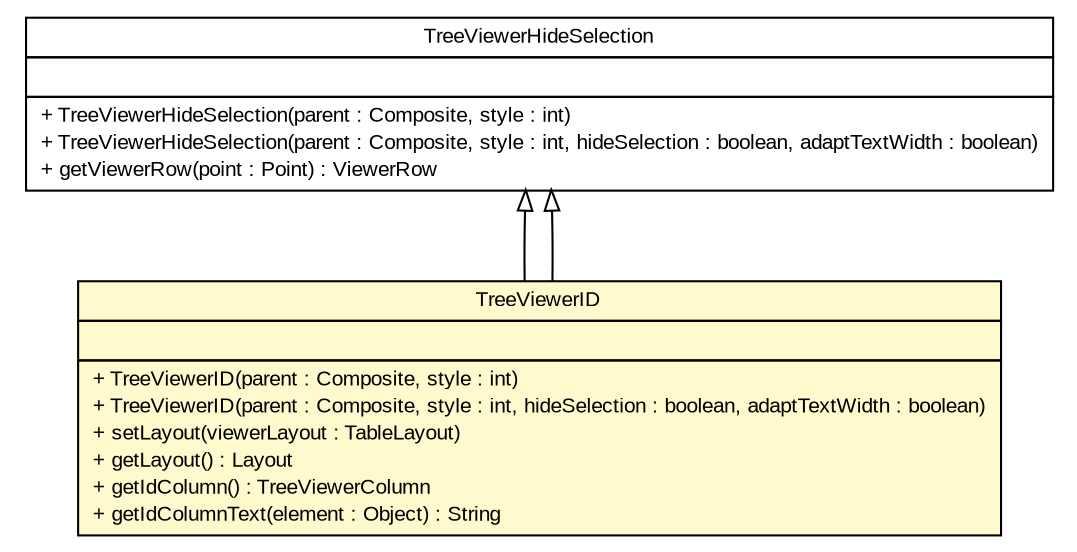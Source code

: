 #!/usr/local/bin/dot
#
# Class diagram 
# Generated by UMLGraph version R5_6-24-gf6e263 (http://www.umlgraph.org/)
#

digraph G {
	edge [fontname="arial",fontsize=10,labelfontname="arial",labelfontsize=10];
	node [fontname="arial",fontsize=10,shape=plaintext];
	nodesep=0.25;
	ranksep=0.5;
	// gov.sandia.cf.parts.viewer.TreeViewerHideSelection
	c420704 [label=<<table title="gov.sandia.cf.parts.viewer.TreeViewerHideSelection" border="0" cellborder="1" cellspacing="0" cellpadding="2" port="p" href="./TreeViewerHideSelection.html">
		<tr><td><table border="0" cellspacing="0" cellpadding="1">
<tr><td align="center" balign="center"> TreeViewerHideSelection </td></tr>
		</table></td></tr>
		<tr><td><table border="0" cellspacing="0" cellpadding="1">
<tr><td align="left" balign="left">  </td></tr>
		</table></td></tr>
		<tr><td><table border="0" cellspacing="0" cellpadding="1">
<tr><td align="left" balign="left"> + TreeViewerHideSelection(parent : Composite, style : int) </td></tr>
<tr><td align="left" balign="left"> + TreeViewerHideSelection(parent : Composite, style : int, hideSelection : boolean, adaptTextWidth : boolean) </td></tr>
<tr><td align="left" balign="left"> + getViewerRow(point : Point) : ViewerRow </td></tr>
		</table></td></tr>
		</table>>, URL="./TreeViewerHideSelection.html", fontname="arial", fontcolor="black", fontsize=10.0];
	// gov.sandia.cf.parts.viewer.TreeViewerID
	c420705 [label=<<table title="gov.sandia.cf.parts.viewer.TreeViewerID" border="0" cellborder="1" cellspacing="0" cellpadding="2" port="p" bgcolor="lemonChiffon" href="./TreeViewerID.html">
		<tr><td><table border="0" cellspacing="0" cellpadding="1">
<tr><td align="center" balign="center"> TreeViewerID </td></tr>
		</table></td></tr>
		<tr><td><table border="0" cellspacing="0" cellpadding="1">
<tr><td align="left" balign="left">  </td></tr>
		</table></td></tr>
		<tr><td><table border="0" cellspacing="0" cellpadding="1">
<tr><td align="left" balign="left"> + TreeViewerID(parent : Composite, style : int) </td></tr>
<tr><td align="left" balign="left"> + TreeViewerID(parent : Composite, style : int, hideSelection : boolean, adaptTextWidth : boolean) </td></tr>
<tr><td align="left" balign="left"> + setLayout(viewerLayout : TableLayout) </td></tr>
<tr><td align="left" balign="left"> + getLayout() : Layout </td></tr>
<tr><td align="left" balign="left"> + getIdColumn() : TreeViewerColumn </td></tr>
<tr><td align="left" balign="left"> + getIdColumnText(element : Object) : String </td></tr>
		</table></td></tr>
		</table>>, URL="./TreeViewerID.html", fontname="arial", fontcolor="black", fontsize=10.0];
	//gov.sandia.cf.parts.viewer.TreeViewerID extends gov.sandia.cf.parts.viewer.TreeViewerHideSelection
	c420704:p -> c420705:p [dir=back,arrowtail=empty];
	//gov.sandia.cf.parts.viewer.TreeViewerID extends gov.sandia.cf.parts.viewer.TreeViewerHideSelection
	c420704:p -> c420705:p [dir=back,arrowtail=empty];
}

